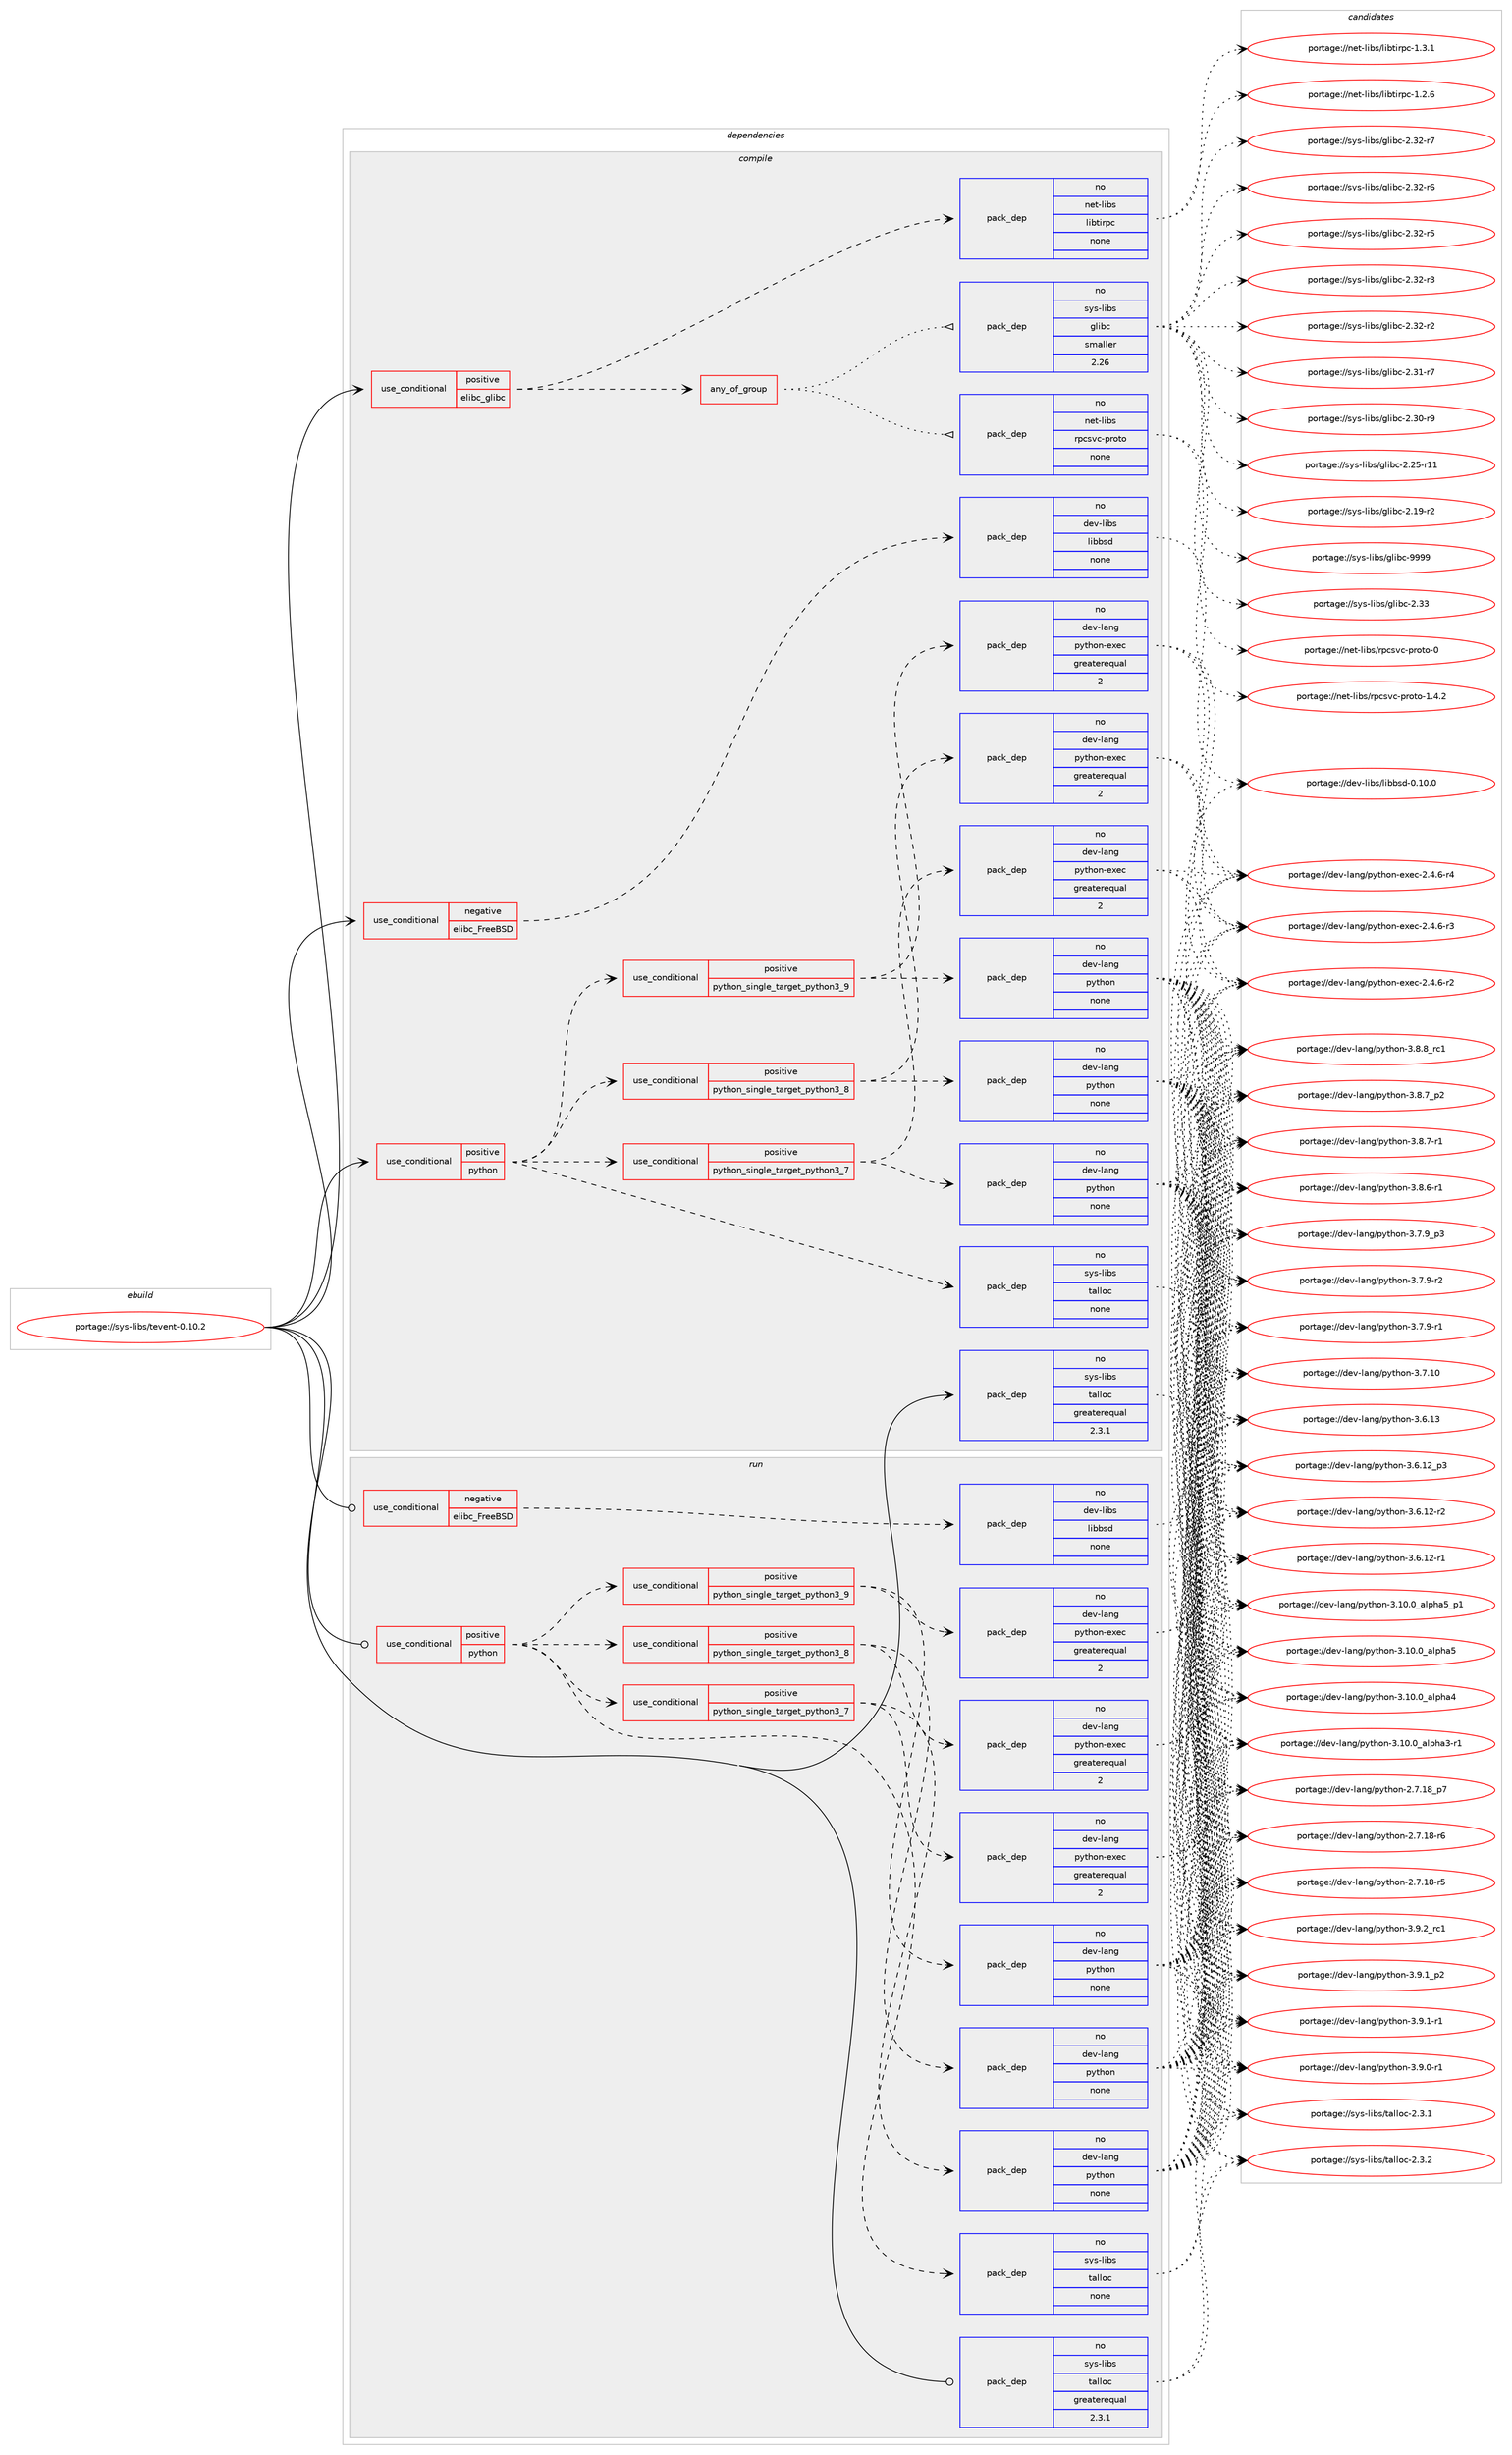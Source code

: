 digraph prolog {

# *************
# Graph options
# *************

newrank=true;
concentrate=true;
compound=true;
graph [rankdir=LR,fontname=Helvetica,fontsize=10,ranksep=1.5];#, ranksep=2.5, nodesep=0.2];
edge  [arrowhead=vee];
node  [fontname=Helvetica,fontsize=10];

# **********
# The ebuild
# **********

subgraph cluster_leftcol {
color=gray;
rank=same;
label=<<i>ebuild</i>>;
id [label="portage://sys-libs/tevent-0.10.2", color=red, width=4, href="../sys-libs/tevent-0.10.2.svg"];
}

# ****************
# The dependencies
# ****************

subgraph cluster_midcol {
color=gray;
label=<<i>dependencies</i>>;
subgraph cluster_compile {
fillcolor="#eeeeee";
style=filled;
label=<<i>compile</i>>;
subgraph cond526 {
dependency3205 [label=<<TABLE BORDER="0" CELLBORDER="1" CELLSPACING="0" CELLPADDING="4"><TR><TD ROWSPAN="3" CELLPADDING="10">use_conditional</TD></TR><TR><TD>negative</TD></TR><TR><TD>elibc_FreeBSD</TD></TR></TABLE>>, shape=none, color=red];
subgraph pack2621 {
dependency3206 [label=<<TABLE BORDER="0" CELLBORDER="1" CELLSPACING="0" CELLPADDING="4" WIDTH="220"><TR><TD ROWSPAN="6" CELLPADDING="30">pack_dep</TD></TR><TR><TD WIDTH="110">no</TD></TR><TR><TD>dev-libs</TD></TR><TR><TD>libbsd</TD></TR><TR><TD>none</TD></TR><TR><TD></TD></TR></TABLE>>, shape=none, color=blue];
}
dependency3205:e -> dependency3206:w [weight=20,style="dashed",arrowhead="vee"];
}
id:e -> dependency3205:w [weight=20,style="solid",arrowhead="vee"];
subgraph cond527 {
dependency3207 [label=<<TABLE BORDER="0" CELLBORDER="1" CELLSPACING="0" CELLPADDING="4"><TR><TD ROWSPAN="3" CELLPADDING="10">use_conditional</TD></TR><TR><TD>positive</TD></TR><TR><TD>elibc_glibc</TD></TR></TABLE>>, shape=none, color=red];
subgraph pack2622 {
dependency3208 [label=<<TABLE BORDER="0" CELLBORDER="1" CELLSPACING="0" CELLPADDING="4" WIDTH="220"><TR><TD ROWSPAN="6" CELLPADDING="30">pack_dep</TD></TR><TR><TD WIDTH="110">no</TD></TR><TR><TD>net-libs</TD></TR><TR><TD>libtirpc</TD></TR><TR><TD>none</TD></TR><TR><TD></TD></TR></TABLE>>, shape=none, color=blue];
}
dependency3207:e -> dependency3208:w [weight=20,style="dashed",arrowhead="vee"];
subgraph any49 {
dependency3209 [label=<<TABLE BORDER="0" CELLBORDER="1" CELLSPACING="0" CELLPADDING="4"><TR><TD CELLPADDING="10">any_of_group</TD></TR></TABLE>>, shape=none, color=red];subgraph pack2623 {
dependency3210 [label=<<TABLE BORDER="0" CELLBORDER="1" CELLSPACING="0" CELLPADDING="4" WIDTH="220"><TR><TD ROWSPAN="6" CELLPADDING="30">pack_dep</TD></TR><TR><TD WIDTH="110">no</TD></TR><TR><TD>net-libs</TD></TR><TR><TD>rpcsvc-proto</TD></TR><TR><TD>none</TD></TR><TR><TD></TD></TR></TABLE>>, shape=none, color=blue];
}
dependency3209:e -> dependency3210:w [weight=20,style="dotted",arrowhead="oinv"];
subgraph pack2624 {
dependency3211 [label=<<TABLE BORDER="0" CELLBORDER="1" CELLSPACING="0" CELLPADDING="4" WIDTH="220"><TR><TD ROWSPAN="6" CELLPADDING="30">pack_dep</TD></TR><TR><TD WIDTH="110">no</TD></TR><TR><TD>sys-libs</TD></TR><TR><TD>glibc</TD></TR><TR><TD>smaller</TD></TR><TR><TD>2.26</TD></TR></TABLE>>, shape=none, color=blue];
}
dependency3209:e -> dependency3211:w [weight=20,style="dotted",arrowhead="oinv"];
}
dependency3207:e -> dependency3209:w [weight=20,style="dashed",arrowhead="vee"];
}
id:e -> dependency3207:w [weight=20,style="solid",arrowhead="vee"];
subgraph cond528 {
dependency3212 [label=<<TABLE BORDER="0" CELLBORDER="1" CELLSPACING="0" CELLPADDING="4"><TR><TD ROWSPAN="3" CELLPADDING="10">use_conditional</TD></TR><TR><TD>positive</TD></TR><TR><TD>python</TD></TR></TABLE>>, shape=none, color=red];
subgraph cond529 {
dependency3213 [label=<<TABLE BORDER="0" CELLBORDER="1" CELLSPACING="0" CELLPADDING="4"><TR><TD ROWSPAN="3" CELLPADDING="10">use_conditional</TD></TR><TR><TD>positive</TD></TR><TR><TD>python_single_target_python3_7</TD></TR></TABLE>>, shape=none, color=red];
subgraph pack2625 {
dependency3214 [label=<<TABLE BORDER="0" CELLBORDER="1" CELLSPACING="0" CELLPADDING="4" WIDTH="220"><TR><TD ROWSPAN="6" CELLPADDING="30">pack_dep</TD></TR><TR><TD WIDTH="110">no</TD></TR><TR><TD>dev-lang</TD></TR><TR><TD>python</TD></TR><TR><TD>none</TD></TR><TR><TD></TD></TR></TABLE>>, shape=none, color=blue];
}
dependency3213:e -> dependency3214:w [weight=20,style="dashed",arrowhead="vee"];
subgraph pack2626 {
dependency3215 [label=<<TABLE BORDER="0" CELLBORDER="1" CELLSPACING="0" CELLPADDING="4" WIDTH="220"><TR><TD ROWSPAN="6" CELLPADDING="30">pack_dep</TD></TR><TR><TD WIDTH="110">no</TD></TR><TR><TD>dev-lang</TD></TR><TR><TD>python-exec</TD></TR><TR><TD>greaterequal</TD></TR><TR><TD>2</TD></TR></TABLE>>, shape=none, color=blue];
}
dependency3213:e -> dependency3215:w [weight=20,style="dashed",arrowhead="vee"];
}
dependency3212:e -> dependency3213:w [weight=20,style="dashed",arrowhead="vee"];
subgraph cond530 {
dependency3216 [label=<<TABLE BORDER="0" CELLBORDER="1" CELLSPACING="0" CELLPADDING="4"><TR><TD ROWSPAN="3" CELLPADDING="10">use_conditional</TD></TR><TR><TD>positive</TD></TR><TR><TD>python_single_target_python3_8</TD></TR></TABLE>>, shape=none, color=red];
subgraph pack2627 {
dependency3217 [label=<<TABLE BORDER="0" CELLBORDER="1" CELLSPACING="0" CELLPADDING="4" WIDTH="220"><TR><TD ROWSPAN="6" CELLPADDING="30">pack_dep</TD></TR><TR><TD WIDTH="110">no</TD></TR><TR><TD>dev-lang</TD></TR><TR><TD>python</TD></TR><TR><TD>none</TD></TR><TR><TD></TD></TR></TABLE>>, shape=none, color=blue];
}
dependency3216:e -> dependency3217:w [weight=20,style="dashed",arrowhead="vee"];
subgraph pack2628 {
dependency3218 [label=<<TABLE BORDER="0" CELLBORDER="1" CELLSPACING="0" CELLPADDING="4" WIDTH="220"><TR><TD ROWSPAN="6" CELLPADDING="30">pack_dep</TD></TR><TR><TD WIDTH="110">no</TD></TR><TR><TD>dev-lang</TD></TR><TR><TD>python-exec</TD></TR><TR><TD>greaterequal</TD></TR><TR><TD>2</TD></TR></TABLE>>, shape=none, color=blue];
}
dependency3216:e -> dependency3218:w [weight=20,style="dashed",arrowhead="vee"];
}
dependency3212:e -> dependency3216:w [weight=20,style="dashed",arrowhead="vee"];
subgraph cond531 {
dependency3219 [label=<<TABLE BORDER="0" CELLBORDER="1" CELLSPACING="0" CELLPADDING="4"><TR><TD ROWSPAN="3" CELLPADDING="10">use_conditional</TD></TR><TR><TD>positive</TD></TR><TR><TD>python_single_target_python3_9</TD></TR></TABLE>>, shape=none, color=red];
subgraph pack2629 {
dependency3220 [label=<<TABLE BORDER="0" CELLBORDER="1" CELLSPACING="0" CELLPADDING="4" WIDTH="220"><TR><TD ROWSPAN="6" CELLPADDING="30">pack_dep</TD></TR><TR><TD WIDTH="110">no</TD></TR><TR><TD>dev-lang</TD></TR><TR><TD>python</TD></TR><TR><TD>none</TD></TR><TR><TD></TD></TR></TABLE>>, shape=none, color=blue];
}
dependency3219:e -> dependency3220:w [weight=20,style="dashed",arrowhead="vee"];
subgraph pack2630 {
dependency3221 [label=<<TABLE BORDER="0" CELLBORDER="1" CELLSPACING="0" CELLPADDING="4" WIDTH="220"><TR><TD ROWSPAN="6" CELLPADDING="30">pack_dep</TD></TR><TR><TD WIDTH="110">no</TD></TR><TR><TD>dev-lang</TD></TR><TR><TD>python-exec</TD></TR><TR><TD>greaterequal</TD></TR><TR><TD>2</TD></TR></TABLE>>, shape=none, color=blue];
}
dependency3219:e -> dependency3221:w [weight=20,style="dashed",arrowhead="vee"];
}
dependency3212:e -> dependency3219:w [weight=20,style="dashed",arrowhead="vee"];
subgraph pack2631 {
dependency3222 [label=<<TABLE BORDER="0" CELLBORDER="1" CELLSPACING="0" CELLPADDING="4" WIDTH="220"><TR><TD ROWSPAN="6" CELLPADDING="30">pack_dep</TD></TR><TR><TD WIDTH="110">no</TD></TR><TR><TD>sys-libs</TD></TR><TR><TD>talloc</TD></TR><TR><TD>none</TD></TR><TR><TD></TD></TR></TABLE>>, shape=none, color=blue];
}
dependency3212:e -> dependency3222:w [weight=20,style="dashed",arrowhead="vee"];
}
id:e -> dependency3212:w [weight=20,style="solid",arrowhead="vee"];
subgraph pack2632 {
dependency3223 [label=<<TABLE BORDER="0" CELLBORDER="1" CELLSPACING="0" CELLPADDING="4" WIDTH="220"><TR><TD ROWSPAN="6" CELLPADDING="30">pack_dep</TD></TR><TR><TD WIDTH="110">no</TD></TR><TR><TD>sys-libs</TD></TR><TR><TD>talloc</TD></TR><TR><TD>greaterequal</TD></TR><TR><TD>2.3.1</TD></TR></TABLE>>, shape=none, color=blue];
}
id:e -> dependency3223:w [weight=20,style="solid",arrowhead="vee"];
}
subgraph cluster_compileandrun {
fillcolor="#eeeeee";
style=filled;
label=<<i>compile and run</i>>;
}
subgraph cluster_run {
fillcolor="#eeeeee";
style=filled;
label=<<i>run</i>>;
subgraph cond532 {
dependency3224 [label=<<TABLE BORDER="0" CELLBORDER="1" CELLSPACING="0" CELLPADDING="4"><TR><TD ROWSPAN="3" CELLPADDING="10">use_conditional</TD></TR><TR><TD>negative</TD></TR><TR><TD>elibc_FreeBSD</TD></TR></TABLE>>, shape=none, color=red];
subgraph pack2633 {
dependency3225 [label=<<TABLE BORDER="0" CELLBORDER="1" CELLSPACING="0" CELLPADDING="4" WIDTH="220"><TR><TD ROWSPAN="6" CELLPADDING="30">pack_dep</TD></TR><TR><TD WIDTH="110">no</TD></TR><TR><TD>dev-libs</TD></TR><TR><TD>libbsd</TD></TR><TR><TD>none</TD></TR><TR><TD></TD></TR></TABLE>>, shape=none, color=blue];
}
dependency3224:e -> dependency3225:w [weight=20,style="dashed",arrowhead="vee"];
}
id:e -> dependency3224:w [weight=20,style="solid",arrowhead="odot"];
subgraph cond533 {
dependency3226 [label=<<TABLE BORDER="0" CELLBORDER="1" CELLSPACING="0" CELLPADDING="4"><TR><TD ROWSPAN="3" CELLPADDING="10">use_conditional</TD></TR><TR><TD>positive</TD></TR><TR><TD>python</TD></TR></TABLE>>, shape=none, color=red];
subgraph cond534 {
dependency3227 [label=<<TABLE BORDER="0" CELLBORDER="1" CELLSPACING="0" CELLPADDING="4"><TR><TD ROWSPAN="3" CELLPADDING="10">use_conditional</TD></TR><TR><TD>positive</TD></TR><TR><TD>python_single_target_python3_7</TD></TR></TABLE>>, shape=none, color=red];
subgraph pack2634 {
dependency3228 [label=<<TABLE BORDER="0" CELLBORDER="1" CELLSPACING="0" CELLPADDING="4" WIDTH="220"><TR><TD ROWSPAN="6" CELLPADDING="30">pack_dep</TD></TR><TR><TD WIDTH="110">no</TD></TR><TR><TD>dev-lang</TD></TR><TR><TD>python</TD></TR><TR><TD>none</TD></TR><TR><TD></TD></TR></TABLE>>, shape=none, color=blue];
}
dependency3227:e -> dependency3228:w [weight=20,style="dashed",arrowhead="vee"];
subgraph pack2635 {
dependency3229 [label=<<TABLE BORDER="0" CELLBORDER="1" CELLSPACING="0" CELLPADDING="4" WIDTH="220"><TR><TD ROWSPAN="6" CELLPADDING="30">pack_dep</TD></TR><TR><TD WIDTH="110">no</TD></TR><TR><TD>dev-lang</TD></TR><TR><TD>python-exec</TD></TR><TR><TD>greaterequal</TD></TR><TR><TD>2</TD></TR></TABLE>>, shape=none, color=blue];
}
dependency3227:e -> dependency3229:w [weight=20,style="dashed",arrowhead="vee"];
}
dependency3226:e -> dependency3227:w [weight=20,style="dashed",arrowhead="vee"];
subgraph cond535 {
dependency3230 [label=<<TABLE BORDER="0" CELLBORDER="1" CELLSPACING="0" CELLPADDING="4"><TR><TD ROWSPAN="3" CELLPADDING="10">use_conditional</TD></TR><TR><TD>positive</TD></TR><TR><TD>python_single_target_python3_8</TD></TR></TABLE>>, shape=none, color=red];
subgraph pack2636 {
dependency3231 [label=<<TABLE BORDER="0" CELLBORDER="1" CELLSPACING="0" CELLPADDING="4" WIDTH="220"><TR><TD ROWSPAN="6" CELLPADDING="30">pack_dep</TD></TR><TR><TD WIDTH="110">no</TD></TR><TR><TD>dev-lang</TD></TR><TR><TD>python</TD></TR><TR><TD>none</TD></TR><TR><TD></TD></TR></TABLE>>, shape=none, color=blue];
}
dependency3230:e -> dependency3231:w [weight=20,style="dashed",arrowhead="vee"];
subgraph pack2637 {
dependency3232 [label=<<TABLE BORDER="0" CELLBORDER="1" CELLSPACING="0" CELLPADDING="4" WIDTH="220"><TR><TD ROWSPAN="6" CELLPADDING="30">pack_dep</TD></TR><TR><TD WIDTH="110">no</TD></TR><TR><TD>dev-lang</TD></TR><TR><TD>python-exec</TD></TR><TR><TD>greaterequal</TD></TR><TR><TD>2</TD></TR></TABLE>>, shape=none, color=blue];
}
dependency3230:e -> dependency3232:w [weight=20,style="dashed",arrowhead="vee"];
}
dependency3226:e -> dependency3230:w [weight=20,style="dashed",arrowhead="vee"];
subgraph cond536 {
dependency3233 [label=<<TABLE BORDER="0" CELLBORDER="1" CELLSPACING="0" CELLPADDING="4"><TR><TD ROWSPAN="3" CELLPADDING="10">use_conditional</TD></TR><TR><TD>positive</TD></TR><TR><TD>python_single_target_python3_9</TD></TR></TABLE>>, shape=none, color=red];
subgraph pack2638 {
dependency3234 [label=<<TABLE BORDER="0" CELLBORDER="1" CELLSPACING="0" CELLPADDING="4" WIDTH="220"><TR><TD ROWSPAN="6" CELLPADDING="30">pack_dep</TD></TR><TR><TD WIDTH="110">no</TD></TR><TR><TD>dev-lang</TD></TR><TR><TD>python</TD></TR><TR><TD>none</TD></TR><TR><TD></TD></TR></TABLE>>, shape=none, color=blue];
}
dependency3233:e -> dependency3234:w [weight=20,style="dashed",arrowhead="vee"];
subgraph pack2639 {
dependency3235 [label=<<TABLE BORDER="0" CELLBORDER="1" CELLSPACING="0" CELLPADDING="4" WIDTH="220"><TR><TD ROWSPAN="6" CELLPADDING="30">pack_dep</TD></TR><TR><TD WIDTH="110">no</TD></TR><TR><TD>dev-lang</TD></TR><TR><TD>python-exec</TD></TR><TR><TD>greaterequal</TD></TR><TR><TD>2</TD></TR></TABLE>>, shape=none, color=blue];
}
dependency3233:e -> dependency3235:w [weight=20,style="dashed",arrowhead="vee"];
}
dependency3226:e -> dependency3233:w [weight=20,style="dashed",arrowhead="vee"];
subgraph pack2640 {
dependency3236 [label=<<TABLE BORDER="0" CELLBORDER="1" CELLSPACING="0" CELLPADDING="4" WIDTH="220"><TR><TD ROWSPAN="6" CELLPADDING="30">pack_dep</TD></TR><TR><TD WIDTH="110">no</TD></TR><TR><TD>sys-libs</TD></TR><TR><TD>talloc</TD></TR><TR><TD>none</TD></TR><TR><TD></TD></TR></TABLE>>, shape=none, color=blue];
}
dependency3226:e -> dependency3236:w [weight=20,style="dashed",arrowhead="vee"];
}
id:e -> dependency3226:w [weight=20,style="solid",arrowhead="odot"];
subgraph pack2641 {
dependency3237 [label=<<TABLE BORDER="0" CELLBORDER="1" CELLSPACING="0" CELLPADDING="4" WIDTH="220"><TR><TD ROWSPAN="6" CELLPADDING="30">pack_dep</TD></TR><TR><TD WIDTH="110">no</TD></TR><TR><TD>sys-libs</TD></TR><TR><TD>talloc</TD></TR><TR><TD>greaterequal</TD></TR><TR><TD>2.3.1</TD></TR></TABLE>>, shape=none, color=blue];
}
id:e -> dependency3237:w [weight=20,style="solid",arrowhead="odot"];
}
}

# **************
# The candidates
# **************

subgraph cluster_choices {
rank=same;
color=gray;
label=<<i>candidates</i>>;

subgraph choice2621 {
color=black;
nodesep=1;
choice100101118451081059811547108105989811510045484649484648 [label="portage://dev-libs/libbsd-0.10.0", color=red, width=4,href="../dev-libs/libbsd-0.10.0.svg"];
dependency3206:e -> choice100101118451081059811547108105989811510045484649484648:w [style=dotted,weight="100"];
}
subgraph choice2622 {
color=black;
nodesep=1;
choice1101011164510810598115471081059811610511411299454946514649 [label="portage://net-libs/libtirpc-1.3.1", color=red, width=4,href="../net-libs/libtirpc-1.3.1.svg"];
choice1101011164510810598115471081059811610511411299454946504654 [label="portage://net-libs/libtirpc-1.2.6", color=red, width=4,href="../net-libs/libtirpc-1.2.6.svg"];
dependency3208:e -> choice1101011164510810598115471081059811610511411299454946514649:w [style=dotted,weight="100"];
dependency3208:e -> choice1101011164510810598115471081059811610511411299454946504654:w [style=dotted,weight="100"];
}
subgraph choice2623 {
color=black;
nodesep=1;
choice110101116451081059811547114112991151189945112114111116111454946524650 [label="portage://net-libs/rpcsvc-proto-1.4.2", color=red, width=4,href="../net-libs/rpcsvc-proto-1.4.2.svg"];
choice1101011164510810598115471141129911511899451121141111161114548 [label="portage://net-libs/rpcsvc-proto-0", color=red, width=4,href="../net-libs/rpcsvc-proto-0.svg"];
dependency3210:e -> choice110101116451081059811547114112991151189945112114111116111454946524650:w [style=dotted,weight="100"];
dependency3210:e -> choice1101011164510810598115471141129911511899451121141111161114548:w [style=dotted,weight="100"];
}
subgraph choice2624 {
color=black;
nodesep=1;
choice11512111545108105981154710310810598994557575757 [label="portage://sys-libs/glibc-9999", color=red, width=4,href="../sys-libs/glibc-9999.svg"];
choice11512111545108105981154710310810598994550465151 [label="portage://sys-libs/glibc-2.33", color=red, width=4,href="../sys-libs/glibc-2.33.svg"];
choice115121115451081059811547103108105989945504651504511455 [label="portage://sys-libs/glibc-2.32-r7", color=red, width=4,href="../sys-libs/glibc-2.32-r7.svg"];
choice115121115451081059811547103108105989945504651504511454 [label="portage://sys-libs/glibc-2.32-r6", color=red, width=4,href="../sys-libs/glibc-2.32-r6.svg"];
choice115121115451081059811547103108105989945504651504511453 [label="portage://sys-libs/glibc-2.32-r5", color=red, width=4,href="../sys-libs/glibc-2.32-r5.svg"];
choice115121115451081059811547103108105989945504651504511451 [label="portage://sys-libs/glibc-2.32-r3", color=red, width=4,href="../sys-libs/glibc-2.32-r3.svg"];
choice115121115451081059811547103108105989945504651504511450 [label="portage://sys-libs/glibc-2.32-r2", color=red, width=4,href="../sys-libs/glibc-2.32-r2.svg"];
choice115121115451081059811547103108105989945504651494511455 [label="portage://sys-libs/glibc-2.31-r7", color=red, width=4,href="../sys-libs/glibc-2.31-r7.svg"];
choice115121115451081059811547103108105989945504651484511457 [label="portage://sys-libs/glibc-2.30-r9", color=red, width=4,href="../sys-libs/glibc-2.30-r9.svg"];
choice11512111545108105981154710310810598994550465053451144949 [label="portage://sys-libs/glibc-2.25-r11", color=red, width=4,href="../sys-libs/glibc-2.25-r11.svg"];
choice115121115451081059811547103108105989945504649574511450 [label="portage://sys-libs/glibc-2.19-r2", color=red, width=4,href="../sys-libs/glibc-2.19-r2.svg"];
dependency3211:e -> choice11512111545108105981154710310810598994557575757:w [style=dotted,weight="100"];
dependency3211:e -> choice11512111545108105981154710310810598994550465151:w [style=dotted,weight="100"];
dependency3211:e -> choice115121115451081059811547103108105989945504651504511455:w [style=dotted,weight="100"];
dependency3211:e -> choice115121115451081059811547103108105989945504651504511454:w [style=dotted,weight="100"];
dependency3211:e -> choice115121115451081059811547103108105989945504651504511453:w [style=dotted,weight="100"];
dependency3211:e -> choice115121115451081059811547103108105989945504651504511451:w [style=dotted,weight="100"];
dependency3211:e -> choice115121115451081059811547103108105989945504651504511450:w [style=dotted,weight="100"];
dependency3211:e -> choice115121115451081059811547103108105989945504651494511455:w [style=dotted,weight="100"];
dependency3211:e -> choice115121115451081059811547103108105989945504651484511457:w [style=dotted,weight="100"];
dependency3211:e -> choice11512111545108105981154710310810598994550465053451144949:w [style=dotted,weight="100"];
dependency3211:e -> choice115121115451081059811547103108105989945504649574511450:w [style=dotted,weight="100"];
}
subgraph choice2625 {
color=black;
nodesep=1;
choice100101118451089711010347112121116104111110455146574650951149949 [label="portage://dev-lang/python-3.9.2_rc1", color=red, width=4,href="../dev-lang/python-3.9.2_rc1.svg"];
choice1001011184510897110103471121211161041111104551465746499511250 [label="portage://dev-lang/python-3.9.1_p2", color=red, width=4,href="../dev-lang/python-3.9.1_p2.svg"];
choice1001011184510897110103471121211161041111104551465746494511449 [label="portage://dev-lang/python-3.9.1-r1", color=red, width=4,href="../dev-lang/python-3.9.1-r1.svg"];
choice1001011184510897110103471121211161041111104551465746484511449 [label="portage://dev-lang/python-3.9.0-r1", color=red, width=4,href="../dev-lang/python-3.9.0-r1.svg"];
choice100101118451089711010347112121116104111110455146564656951149949 [label="portage://dev-lang/python-3.8.8_rc1", color=red, width=4,href="../dev-lang/python-3.8.8_rc1.svg"];
choice1001011184510897110103471121211161041111104551465646559511250 [label="portage://dev-lang/python-3.8.7_p2", color=red, width=4,href="../dev-lang/python-3.8.7_p2.svg"];
choice1001011184510897110103471121211161041111104551465646554511449 [label="portage://dev-lang/python-3.8.7-r1", color=red, width=4,href="../dev-lang/python-3.8.7-r1.svg"];
choice1001011184510897110103471121211161041111104551465646544511449 [label="portage://dev-lang/python-3.8.6-r1", color=red, width=4,href="../dev-lang/python-3.8.6-r1.svg"];
choice1001011184510897110103471121211161041111104551465546579511251 [label="portage://dev-lang/python-3.7.9_p3", color=red, width=4,href="../dev-lang/python-3.7.9_p3.svg"];
choice1001011184510897110103471121211161041111104551465546574511450 [label="portage://dev-lang/python-3.7.9-r2", color=red, width=4,href="../dev-lang/python-3.7.9-r2.svg"];
choice1001011184510897110103471121211161041111104551465546574511449 [label="portage://dev-lang/python-3.7.9-r1", color=red, width=4,href="../dev-lang/python-3.7.9-r1.svg"];
choice10010111845108971101034711212111610411111045514655464948 [label="portage://dev-lang/python-3.7.10", color=red, width=4,href="../dev-lang/python-3.7.10.svg"];
choice10010111845108971101034711212111610411111045514654464951 [label="portage://dev-lang/python-3.6.13", color=red, width=4,href="../dev-lang/python-3.6.13.svg"];
choice100101118451089711010347112121116104111110455146544649509511251 [label="portage://dev-lang/python-3.6.12_p3", color=red, width=4,href="../dev-lang/python-3.6.12_p3.svg"];
choice100101118451089711010347112121116104111110455146544649504511450 [label="portage://dev-lang/python-3.6.12-r2", color=red, width=4,href="../dev-lang/python-3.6.12-r2.svg"];
choice100101118451089711010347112121116104111110455146544649504511449 [label="portage://dev-lang/python-3.6.12-r1", color=red, width=4,href="../dev-lang/python-3.6.12-r1.svg"];
choice10010111845108971101034711212111610411111045514649484648959710811210497539511249 [label="portage://dev-lang/python-3.10.0_alpha5_p1", color=red, width=4,href="../dev-lang/python-3.10.0_alpha5_p1.svg"];
choice1001011184510897110103471121211161041111104551464948464895971081121049753 [label="portage://dev-lang/python-3.10.0_alpha5", color=red, width=4,href="../dev-lang/python-3.10.0_alpha5.svg"];
choice1001011184510897110103471121211161041111104551464948464895971081121049752 [label="portage://dev-lang/python-3.10.0_alpha4", color=red, width=4,href="../dev-lang/python-3.10.0_alpha4.svg"];
choice10010111845108971101034711212111610411111045514649484648959710811210497514511449 [label="portage://dev-lang/python-3.10.0_alpha3-r1", color=red, width=4,href="../dev-lang/python-3.10.0_alpha3-r1.svg"];
choice100101118451089711010347112121116104111110455046554649569511255 [label="portage://dev-lang/python-2.7.18_p7", color=red, width=4,href="../dev-lang/python-2.7.18_p7.svg"];
choice100101118451089711010347112121116104111110455046554649564511454 [label="portage://dev-lang/python-2.7.18-r6", color=red, width=4,href="../dev-lang/python-2.7.18-r6.svg"];
choice100101118451089711010347112121116104111110455046554649564511453 [label="portage://dev-lang/python-2.7.18-r5", color=red, width=4,href="../dev-lang/python-2.7.18-r5.svg"];
dependency3214:e -> choice100101118451089711010347112121116104111110455146574650951149949:w [style=dotted,weight="100"];
dependency3214:e -> choice1001011184510897110103471121211161041111104551465746499511250:w [style=dotted,weight="100"];
dependency3214:e -> choice1001011184510897110103471121211161041111104551465746494511449:w [style=dotted,weight="100"];
dependency3214:e -> choice1001011184510897110103471121211161041111104551465746484511449:w [style=dotted,weight="100"];
dependency3214:e -> choice100101118451089711010347112121116104111110455146564656951149949:w [style=dotted,weight="100"];
dependency3214:e -> choice1001011184510897110103471121211161041111104551465646559511250:w [style=dotted,weight="100"];
dependency3214:e -> choice1001011184510897110103471121211161041111104551465646554511449:w [style=dotted,weight="100"];
dependency3214:e -> choice1001011184510897110103471121211161041111104551465646544511449:w [style=dotted,weight="100"];
dependency3214:e -> choice1001011184510897110103471121211161041111104551465546579511251:w [style=dotted,weight="100"];
dependency3214:e -> choice1001011184510897110103471121211161041111104551465546574511450:w [style=dotted,weight="100"];
dependency3214:e -> choice1001011184510897110103471121211161041111104551465546574511449:w [style=dotted,weight="100"];
dependency3214:e -> choice10010111845108971101034711212111610411111045514655464948:w [style=dotted,weight="100"];
dependency3214:e -> choice10010111845108971101034711212111610411111045514654464951:w [style=dotted,weight="100"];
dependency3214:e -> choice100101118451089711010347112121116104111110455146544649509511251:w [style=dotted,weight="100"];
dependency3214:e -> choice100101118451089711010347112121116104111110455146544649504511450:w [style=dotted,weight="100"];
dependency3214:e -> choice100101118451089711010347112121116104111110455146544649504511449:w [style=dotted,weight="100"];
dependency3214:e -> choice10010111845108971101034711212111610411111045514649484648959710811210497539511249:w [style=dotted,weight="100"];
dependency3214:e -> choice1001011184510897110103471121211161041111104551464948464895971081121049753:w [style=dotted,weight="100"];
dependency3214:e -> choice1001011184510897110103471121211161041111104551464948464895971081121049752:w [style=dotted,weight="100"];
dependency3214:e -> choice10010111845108971101034711212111610411111045514649484648959710811210497514511449:w [style=dotted,weight="100"];
dependency3214:e -> choice100101118451089711010347112121116104111110455046554649569511255:w [style=dotted,weight="100"];
dependency3214:e -> choice100101118451089711010347112121116104111110455046554649564511454:w [style=dotted,weight="100"];
dependency3214:e -> choice100101118451089711010347112121116104111110455046554649564511453:w [style=dotted,weight="100"];
}
subgraph choice2626 {
color=black;
nodesep=1;
choice10010111845108971101034711212111610411111045101120101994550465246544511452 [label="portage://dev-lang/python-exec-2.4.6-r4", color=red, width=4,href="../dev-lang/python-exec-2.4.6-r4.svg"];
choice10010111845108971101034711212111610411111045101120101994550465246544511451 [label="portage://dev-lang/python-exec-2.4.6-r3", color=red, width=4,href="../dev-lang/python-exec-2.4.6-r3.svg"];
choice10010111845108971101034711212111610411111045101120101994550465246544511450 [label="portage://dev-lang/python-exec-2.4.6-r2", color=red, width=4,href="../dev-lang/python-exec-2.4.6-r2.svg"];
dependency3215:e -> choice10010111845108971101034711212111610411111045101120101994550465246544511452:w [style=dotted,weight="100"];
dependency3215:e -> choice10010111845108971101034711212111610411111045101120101994550465246544511451:w [style=dotted,weight="100"];
dependency3215:e -> choice10010111845108971101034711212111610411111045101120101994550465246544511450:w [style=dotted,weight="100"];
}
subgraph choice2627 {
color=black;
nodesep=1;
choice100101118451089711010347112121116104111110455146574650951149949 [label="portage://dev-lang/python-3.9.2_rc1", color=red, width=4,href="../dev-lang/python-3.9.2_rc1.svg"];
choice1001011184510897110103471121211161041111104551465746499511250 [label="portage://dev-lang/python-3.9.1_p2", color=red, width=4,href="../dev-lang/python-3.9.1_p2.svg"];
choice1001011184510897110103471121211161041111104551465746494511449 [label="portage://dev-lang/python-3.9.1-r1", color=red, width=4,href="../dev-lang/python-3.9.1-r1.svg"];
choice1001011184510897110103471121211161041111104551465746484511449 [label="portage://dev-lang/python-3.9.0-r1", color=red, width=4,href="../dev-lang/python-3.9.0-r1.svg"];
choice100101118451089711010347112121116104111110455146564656951149949 [label="portage://dev-lang/python-3.8.8_rc1", color=red, width=4,href="../dev-lang/python-3.8.8_rc1.svg"];
choice1001011184510897110103471121211161041111104551465646559511250 [label="portage://dev-lang/python-3.8.7_p2", color=red, width=4,href="../dev-lang/python-3.8.7_p2.svg"];
choice1001011184510897110103471121211161041111104551465646554511449 [label="portage://dev-lang/python-3.8.7-r1", color=red, width=4,href="../dev-lang/python-3.8.7-r1.svg"];
choice1001011184510897110103471121211161041111104551465646544511449 [label="portage://dev-lang/python-3.8.6-r1", color=red, width=4,href="../dev-lang/python-3.8.6-r1.svg"];
choice1001011184510897110103471121211161041111104551465546579511251 [label="portage://dev-lang/python-3.7.9_p3", color=red, width=4,href="../dev-lang/python-3.7.9_p3.svg"];
choice1001011184510897110103471121211161041111104551465546574511450 [label="portage://dev-lang/python-3.7.9-r2", color=red, width=4,href="../dev-lang/python-3.7.9-r2.svg"];
choice1001011184510897110103471121211161041111104551465546574511449 [label="portage://dev-lang/python-3.7.9-r1", color=red, width=4,href="../dev-lang/python-3.7.9-r1.svg"];
choice10010111845108971101034711212111610411111045514655464948 [label="portage://dev-lang/python-3.7.10", color=red, width=4,href="../dev-lang/python-3.7.10.svg"];
choice10010111845108971101034711212111610411111045514654464951 [label="portage://dev-lang/python-3.6.13", color=red, width=4,href="../dev-lang/python-3.6.13.svg"];
choice100101118451089711010347112121116104111110455146544649509511251 [label="portage://dev-lang/python-3.6.12_p3", color=red, width=4,href="../dev-lang/python-3.6.12_p3.svg"];
choice100101118451089711010347112121116104111110455146544649504511450 [label="portage://dev-lang/python-3.6.12-r2", color=red, width=4,href="../dev-lang/python-3.6.12-r2.svg"];
choice100101118451089711010347112121116104111110455146544649504511449 [label="portage://dev-lang/python-3.6.12-r1", color=red, width=4,href="../dev-lang/python-3.6.12-r1.svg"];
choice10010111845108971101034711212111610411111045514649484648959710811210497539511249 [label="portage://dev-lang/python-3.10.0_alpha5_p1", color=red, width=4,href="../dev-lang/python-3.10.0_alpha5_p1.svg"];
choice1001011184510897110103471121211161041111104551464948464895971081121049753 [label="portage://dev-lang/python-3.10.0_alpha5", color=red, width=4,href="../dev-lang/python-3.10.0_alpha5.svg"];
choice1001011184510897110103471121211161041111104551464948464895971081121049752 [label="portage://dev-lang/python-3.10.0_alpha4", color=red, width=4,href="../dev-lang/python-3.10.0_alpha4.svg"];
choice10010111845108971101034711212111610411111045514649484648959710811210497514511449 [label="portage://dev-lang/python-3.10.0_alpha3-r1", color=red, width=4,href="../dev-lang/python-3.10.0_alpha3-r1.svg"];
choice100101118451089711010347112121116104111110455046554649569511255 [label="portage://dev-lang/python-2.7.18_p7", color=red, width=4,href="../dev-lang/python-2.7.18_p7.svg"];
choice100101118451089711010347112121116104111110455046554649564511454 [label="portage://dev-lang/python-2.7.18-r6", color=red, width=4,href="../dev-lang/python-2.7.18-r6.svg"];
choice100101118451089711010347112121116104111110455046554649564511453 [label="portage://dev-lang/python-2.7.18-r5", color=red, width=4,href="../dev-lang/python-2.7.18-r5.svg"];
dependency3217:e -> choice100101118451089711010347112121116104111110455146574650951149949:w [style=dotted,weight="100"];
dependency3217:e -> choice1001011184510897110103471121211161041111104551465746499511250:w [style=dotted,weight="100"];
dependency3217:e -> choice1001011184510897110103471121211161041111104551465746494511449:w [style=dotted,weight="100"];
dependency3217:e -> choice1001011184510897110103471121211161041111104551465746484511449:w [style=dotted,weight="100"];
dependency3217:e -> choice100101118451089711010347112121116104111110455146564656951149949:w [style=dotted,weight="100"];
dependency3217:e -> choice1001011184510897110103471121211161041111104551465646559511250:w [style=dotted,weight="100"];
dependency3217:e -> choice1001011184510897110103471121211161041111104551465646554511449:w [style=dotted,weight="100"];
dependency3217:e -> choice1001011184510897110103471121211161041111104551465646544511449:w [style=dotted,weight="100"];
dependency3217:e -> choice1001011184510897110103471121211161041111104551465546579511251:w [style=dotted,weight="100"];
dependency3217:e -> choice1001011184510897110103471121211161041111104551465546574511450:w [style=dotted,weight="100"];
dependency3217:e -> choice1001011184510897110103471121211161041111104551465546574511449:w [style=dotted,weight="100"];
dependency3217:e -> choice10010111845108971101034711212111610411111045514655464948:w [style=dotted,weight="100"];
dependency3217:e -> choice10010111845108971101034711212111610411111045514654464951:w [style=dotted,weight="100"];
dependency3217:e -> choice100101118451089711010347112121116104111110455146544649509511251:w [style=dotted,weight="100"];
dependency3217:e -> choice100101118451089711010347112121116104111110455146544649504511450:w [style=dotted,weight="100"];
dependency3217:e -> choice100101118451089711010347112121116104111110455146544649504511449:w [style=dotted,weight="100"];
dependency3217:e -> choice10010111845108971101034711212111610411111045514649484648959710811210497539511249:w [style=dotted,weight="100"];
dependency3217:e -> choice1001011184510897110103471121211161041111104551464948464895971081121049753:w [style=dotted,weight="100"];
dependency3217:e -> choice1001011184510897110103471121211161041111104551464948464895971081121049752:w [style=dotted,weight="100"];
dependency3217:e -> choice10010111845108971101034711212111610411111045514649484648959710811210497514511449:w [style=dotted,weight="100"];
dependency3217:e -> choice100101118451089711010347112121116104111110455046554649569511255:w [style=dotted,weight="100"];
dependency3217:e -> choice100101118451089711010347112121116104111110455046554649564511454:w [style=dotted,weight="100"];
dependency3217:e -> choice100101118451089711010347112121116104111110455046554649564511453:w [style=dotted,weight="100"];
}
subgraph choice2628 {
color=black;
nodesep=1;
choice10010111845108971101034711212111610411111045101120101994550465246544511452 [label="portage://dev-lang/python-exec-2.4.6-r4", color=red, width=4,href="../dev-lang/python-exec-2.4.6-r4.svg"];
choice10010111845108971101034711212111610411111045101120101994550465246544511451 [label="portage://dev-lang/python-exec-2.4.6-r3", color=red, width=4,href="../dev-lang/python-exec-2.4.6-r3.svg"];
choice10010111845108971101034711212111610411111045101120101994550465246544511450 [label="portage://dev-lang/python-exec-2.4.6-r2", color=red, width=4,href="../dev-lang/python-exec-2.4.6-r2.svg"];
dependency3218:e -> choice10010111845108971101034711212111610411111045101120101994550465246544511452:w [style=dotted,weight="100"];
dependency3218:e -> choice10010111845108971101034711212111610411111045101120101994550465246544511451:w [style=dotted,weight="100"];
dependency3218:e -> choice10010111845108971101034711212111610411111045101120101994550465246544511450:w [style=dotted,weight="100"];
}
subgraph choice2629 {
color=black;
nodesep=1;
choice100101118451089711010347112121116104111110455146574650951149949 [label="portage://dev-lang/python-3.9.2_rc1", color=red, width=4,href="../dev-lang/python-3.9.2_rc1.svg"];
choice1001011184510897110103471121211161041111104551465746499511250 [label="portage://dev-lang/python-3.9.1_p2", color=red, width=4,href="../dev-lang/python-3.9.1_p2.svg"];
choice1001011184510897110103471121211161041111104551465746494511449 [label="portage://dev-lang/python-3.9.1-r1", color=red, width=4,href="../dev-lang/python-3.9.1-r1.svg"];
choice1001011184510897110103471121211161041111104551465746484511449 [label="portage://dev-lang/python-3.9.0-r1", color=red, width=4,href="../dev-lang/python-3.9.0-r1.svg"];
choice100101118451089711010347112121116104111110455146564656951149949 [label="portage://dev-lang/python-3.8.8_rc1", color=red, width=4,href="../dev-lang/python-3.8.8_rc1.svg"];
choice1001011184510897110103471121211161041111104551465646559511250 [label="portage://dev-lang/python-3.8.7_p2", color=red, width=4,href="../dev-lang/python-3.8.7_p2.svg"];
choice1001011184510897110103471121211161041111104551465646554511449 [label="portage://dev-lang/python-3.8.7-r1", color=red, width=4,href="../dev-lang/python-3.8.7-r1.svg"];
choice1001011184510897110103471121211161041111104551465646544511449 [label="portage://dev-lang/python-3.8.6-r1", color=red, width=4,href="../dev-lang/python-3.8.6-r1.svg"];
choice1001011184510897110103471121211161041111104551465546579511251 [label="portage://dev-lang/python-3.7.9_p3", color=red, width=4,href="../dev-lang/python-3.7.9_p3.svg"];
choice1001011184510897110103471121211161041111104551465546574511450 [label="portage://dev-lang/python-3.7.9-r2", color=red, width=4,href="../dev-lang/python-3.7.9-r2.svg"];
choice1001011184510897110103471121211161041111104551465546574511449 [label="portage://dev-lang/python-3.7.9-r1", color=red, width=4,href="../dev-lang/python-3.7.9-r1.svg"];
choice10010111845108971101034711212111610411111045514655464948 [label="portage://dev-lang/python-3.7.10", color=red, width=4,href="../dev-lang/python-3.7.10.svg"];
choice10010111845108971101034711212111610411111045514654464951 [label="portage://dev-lang/python-3.6.13", color=red, width=4,href="../dev-lang/python-3.6.13.svg"];
choice100101118451089711010347112121116104111110455146544649509511251 [label="portage://dev-lang/python-3.6.12_p3", color=red, width=4,href="../dev-lang/python-3.6.12_p3.svg"];
choice100101118451089711010347112121116104111110455146544649504511450 [label="portage://dev-lang/python-3.6.12-r2", color=red, width=4,href="../dev-lang/python-3.6.12-r2.svg"];
choice100101118451089711010347112121116104111110455146544649504511449 [label="portage://dev-lang/python-3.6.12-r1", color=red, width=4,href="../dev-lang/python-3.6.12-r1.svg"];
choice10010111845108971101034711212111610411111045514649484648959710811210497539511249 [label="portage://dev-lang/python-3.10.0_alpha5_p1", color=red, width=4,href="../dev-lang/python-3.10.0_alpha5_p1.svg"];
choice1001011184510897110103471121211161041111104551464948464895971081121049753 [label="portage://dev-lang/python-3.10.0_alpha5", color=red, width=4,href="../dev-lang/python-3.10.0_alpha5.svg"];
choice1001011184510897110103471121211161041111104551464948464895971081121049752 [label="portage://dev-lang/python-3.10.0_alpha4", color=red, width=4,href="../dev-lang/python-3.10.0_alpha4.svg"];
choice10010111845108971101034711212111610411111045514649484648959710811210497514511449 [label="portage://dev-lang/python-3.10.0_alpha3-r1", color=red, width=4,href="../dev-lang/python-3.10.0_alpha3-r1.svg"];
choice100101118451089711010347112121116104111110455046554649569511255 [label="portage://dev-lang/python-2.7.18_p7", color=red, width=4,href="../dev-lang/python-2.7.18_p7.svg"];
choice100101118451089711010347112121116104111110455046554649564511454 [label="portage://dev-lang/python-2.7.18-r6", color=red, width=4,href="../dev-lang/python-2.7.18-r6.svg"];
choice100101118451089711010347112121116104111110455046554649564511453 [label="portage://dev-lang/python-2.7.18-r5", color=red, width=4,href="../dev-lang/python-2.7.18-r5.svg"];
dependency3220:e -> choice100101118451089711010347112121116104111110455146574650951149949:w [style=dotted,weight="100"];
dependency3220:e -> choice1001011184510897110103471121211161041111104551465746499511250:w [style=dotted,weight="100"];
dependency3220:e -> choice1001011184510897110103471121211161041111104551465746494511449:w [style=dotted,weight="100"];
dependency3220:e -> choice1001011184510897110103471121211161041111104551465746484511449:w [style=dotted,weight="100"];
dependency3220:e -> choice100101118451089711010347112121116104111110455146564656951149949:w [style=dotted,weight="100"];
dependency3220:e -> choice1001011184510897110103471121211161041111104551465646559511250:w [style=dotted,weight="100"];
dependency3220:e -> choice1001011184510897110103471121211161041111104551465646554511449:w [style=dotted,weight="100"];
dependency3220:e -> choice1001011184510897110103471121211161041111104551465646544511449:w [style=dotted,weight="100"];
dependency3220:e -> choice1001011184510897110103471121211161041111104551465546579511251:w [style=dotted,weight="100"];
dependency3220:e -> choice1001011184510897110103471121211161041111104551465546574511450:w [style=dotted,weight="100"];
dependency3220:e -> choice1001011184510897110103471121211161041111104551465546574511449:w [style=dotted,weight="100"];
dependency3220:e -> choice10010111845108971101034711212111610411111045514655464948:w [style=dotted,weight="100"];
dependency3220:e -> choice10010111845108971101034711212111610411111045514654464951:w [style=dotted,weight="100"];
dependency3220:e -> choice100101118451089711010347112121116104111110455146544649509511251:w [style=dotted,weight="100"];
dependency3220:e -> choice100101118451089711010347112121116104111110455146544649504511450:w [style=dotted,weight="100"];
dependency3220:e -> choice100101118451089711010347112121116104111110455146544649504511449:w [style=dotted,weight="100"];
dependency3220:e -> choice10010111845108971101034711212111610411111045514649484648959710811210497539511249:w [style=dotted,weight="100"];
dependency3220:e -> choice1001011184510897110103471121211161041111104551464948464895971081121049753:w [style=dotted,weight="100"];
dependency3220:e -> choice1001011184510897110103471121211161041111104551464948464895971081121049752:w [style=dotted,weight="100"];
dependency3220:e -> choice10010111845108971101034711212111610411111045514649484648959710811210497514511449:w [style=dotted,weight="100"];
dependency3220:e -> choice100101118451089711010347112121116104111110455046554649569511255:w [style=dotted,weight="100"];
dependency3220:e -> choice100101118451089711010347112121116104111110455046554649564511454:w [style=dotted,weight="100"];
dependency3220:e -> choice100101118451089711010347112121116104111110455046554649564511453:w [style=dotted,weight="100"];
}
subgraph choice2630 {
color=black;
nodesep=1;
choice10010111845108971101034711212111610411111045101120101994550465246544511452 [label="portage://dev-lang/python-exec-2.4.6-r4", color=red, width=4,href="../dev-lang/python-exec-2.4.6-r4.svg"];
choice10010111845108971101034711212111610411111045101120101994550465246544511451 [label="portage://dev-lang/python-exec-2.4.6-r3", color=red, width=4,href="../dev-lang/python-exec-2.4.6-r3.svg"];
choice10010111845108971101034711212111610411111045101120101994550465246544511450 [label="portage://dev-lang/python-exec-2.4.6-r2", color=red, width=4,href="../dev-lang/python-exec-2.4.6-r2.svg"];
dependency3221:e -> choice10010111845108971101034711212111610411111045101120101994550465246544511452:w [style=dotted,weight="100"];
dependency3221:e -> choice10010111845108971101034711212111610411111045101120101994550465246544511451:w [style=dotted,weight="100"];
dependency3221:e -> choice10010111845108971101034711212111610411111045101120101994550465246544511450:w [style=dotted,weight="100"];
}
subgraph choice2631 {
color=black;
nodesep=1;
choice1151211154510810598115471169710810811199455046514650 [label="portage://sys-libs/talloc-2.3.2", color=red, width=4,href="../sys-libs/talloc-2.3.2.svg"];
choice1151211154510810598115471169710810811199455046514649 [label="portage://sys-libs/talloc-2.3.1", color=red, width=4,href="../sys-libs/talloc-2.3.1.svg"];
dependency3222:e -> choice1151211154510810598115471169710810811199455046514650:w [style=dotted,weight="100"];
dependency3222:e -> choice1151211154510810598115471169710810811199455046514649:w [style=dotted,weight="100"];
}
subgraph choice2632 {
color=black;
nodesep=1;
choice1151211154510810598115471169710810811199455046514650 [label="portage://sys-libs/talloc-2.3.2", color=red, width=4,href="../sys-libs/talloc-2.3.2.svg"];
choice1151211154510810598115471169710810811199455046514649 [label="portage://sys-libs/talloc-2.3.1", color=red, width=4,href="../sys-libs/talloc-2.3.1.svg"];
dependency3223:e -> choice1151211154510810598115471169710810811199455046514650:w [style=dotted,weight="100"];
dependency3223:e -> choice1151211154510810598115471169710810811199455046514649:w [style=dotted,weight="100"];
}
subgraph choice2633 {
color=black;
nodesep=1;
choice100101118451081059811547108105989811510045484649484648 [label="portage://dev-libs/libbsd-0.10.0", color=red, width=4,href="../dev-libs/libbsd-0.10.0.svg"];
dependency3225:e -> choice100101118451081059811547108105989811510045484649484648:w [style=dotted,weight="100"];
}
subgraph choice2634 {
color=black;
nodesep=1;
choice100101118451089711010347112121116104111110455146574650951149949 [label="portage://dev-lang/python-3.9.2_rc1", color=red, width=4,href="../dev-lang/python-3.9.2_rc1.svg"];
choice1001011184510897110103471121211161041111104551465746499511250 [label="portage://dev-lang/python-3.9.1_p2", color=red, width=4,href="../dev-lang/python-3.9.1_p2.svg"];
choice1001011184510897110103471121211161041111104551465746494511449 [label="portage://dev-lang/python-3.9.1-r1", color=red, width=4,href="../dev-lang/python-3.9.1-r1.svg"];
choice1001011184510897110103471121211161041111104551465746484511449 [label="portage://dev-lang/python-3.9.0-r1", color=red, width=4,href="../dev-lang/python-3.9.0-r1.svg"];
choice100101118451089711010347112121116104111110455146564656951149949 [label="portage://dev-lang/python-3.8.8_rc1", color=red, width=4,href="../dev-lang/python-3.8.8_rc1.svg"];
choice1001011184510897110103471121211161041111104551465646559511250 [label="portage://dev-lang/python-3.8.7_p2", color=red, width=4,href="../dev-lang/python-3.8.7_p2.svg"];
choice1001011184510897110103471121211161041111104551465646554511449 [label="portage://dev-lang/python-3.8.7-r1", color=red, width=4,href="../dev-lang/python-3.8.7-r1.svg"];
choice1001011184510897110103471121211161041111104551465646544511449 [label="portage://dev-lang/python-3.8.6-r1", color=red, width=4,href="../dev-lang/python-3.8.6-r1.svg"];
choice1001011184510897110103471121211161041111104551465546579511251 [label="portage://dev-lang/python-3.7.9_p3", color=red, width=4,href="../dev-lang/python-3.7.9_p3.svg"];
choice1001011184510897110103471121211161041111104551465546574511450 [label="portage://dev-lang/python-3.7.9-r2", color=red, width=4,href="../dev-lang/python-3.7.9-r2.svg"];
choice1001011184510897110103471121211161041111104551465546574511449 [label="portage://dev-lang/python-3.7.9-r1", color=red, width=4,href="../dev-lang/python-3.7.9-r1.svg"];
choice10010111845108971101034711212111610411111045514655464948 [label="portage://dev-lang/python-3.7.10", color=red, width=4,href="../dev-lang/python-3.7.10.svg"];
choice10010111845108971101034711212111610411111045514654464951 [label="portage://dev-lang/python-3.6.13", color=red, width=4,href="../dev-lang/python-3.6.13.svg"];
choice100101118451089711010347112121116104111110455146544649509511251 [label="portage://dev-lang/python-3.6.12_p3", color=red, width=4,href="../dev-lang/python-3.6.12_p3.svg"];
choice100101118451089711010347112121116104111110455146544649504511450 [label="portage://dev-lang/python-3.6.12-r2", color=red, width=4,href="../dev-lang/python-3.6.12-r2.svg"];
choice100101118451089711010347112121116104111110455146544649504511449 [label="portage://dev-lang/python-3.6.12-r1", color=red, width=4,href="../dev-lang/python-3.6.12-r1.svg"];
choice10010111845108971101034711212111610411111045514649484648959710811210497539511249 [label="portage://dev-lang/python-3.10.0_alpha5_p1", color=red, width=4,href="../dev-lang/python-3.10.0_alpha5_p1.svg"];
choice1001011184510897110103471121211161041111104551464948464895971081121049753 [label="portage://dev-lang/python-3.10.0_alpha5", color=red, width=4,href="../dev-lang/python-3.10.0_alpha5.svg"];
choice1001011184510897110103471121211161041111104551464948464895971081121049752 [label="portage://dev-lang/python-3.10.0_alpha4", color=red, width=4,href="../dev-lang/python-3.10.0_alpha4.svg"];
choice10010111845108971101034711212111610411111045514649484648959710811210497514511449 [label="portage://dev-lang/python-3.10.0_alpha3-r1", color=red, width=4,href="../dev-lang/python-3.10.0_alpha3-r1.svg"];
choice100101118451089711010347112121116104111110455046554649569511255 [label="portage://dev-lang/python-2.7.18_p7", color=red, width=4,href="../dev-lang/python-2.7.18_p7.svg"];
choice100101118451089711010347112121116104111110455046554649564511454 [label="portage://dev-lang/python-2.7.18-r6", color=red, width=4,href="../dev-lang/python-2.7.18-r6.svg"];
choice100101118451089711010347112121116104111110455046554649564511453 [label="portage://dev-lang/python-2.7.18-r5", color=red, width=4,href="../dev-lang/python-2.7.18-r5.svg"];
dependency3228:e -> choice100101118451089711010347112121116104111110455146574650951149949:w [style=dotted,weight="100"];
dependency3228:e -> choice1001011184510897110103471121211161041111104551465746499511250:w [style=dotted,weight="100"];
dependency3228:e -> choice1001011184510897110103471121211161041111104551465746494511449:w [style=dotted,weight="100"];
dependency3228:e -> choice1001011184510897110103471121211161041111104551465746484511449:w [style=dotted,weight="100"];
dependency3228:e -> choice100101118451089711010347112121116104111110455146564656951149949:w [style=dotted,weight="100"];
dependency3228:e -> choice1001011184510897110103471121211161041111104551465646559511250:w [style=dotted,weight="100"];
dependency3228:e -> choice1001011184510897110103471121211161041111104551465646554511449:w [style=dotted,weight="100"];
dependency3228:e -> choice1001011184510897110103471121211161041111104551465646544511449:w [style=dotted,weight="100"];
dependency3228:e -> choice1001011184510897110103471121211161041111104551465546579511251:w [style=dotted,weight="100"];
dependency3228:e -> choice1001011184510897110103471121211161041111104551465546574511450:w [style=dotted,weight="100"];
dependency3228:e -> choice1001011184510897110103471121211161041111104551465546574511449:w [style=dotted,weight="100"];
dependency3228:e -> choice10010111845108971101034711212111610411111045514655464948:w [style=dotted,weight="100"];
dependency3228:e -> choice10010111845108971101034711212111610411111045514654464951:w [style=dotted,weight="100"];
dependency3228:e -> choice100101118451089711010347112121116104111110455146544649509511251:w [style=dotted,weight="100"];
dependency3228:e -> choice100101118451089711010347112121116104111110455146544649504511450:w [style=dotted,weight="100"];
dependency3228:e -> choice100101118451089711010347112121116104111110455146544649504511449:w [style=dotted,weight="100"];
dependency3228:e -> choice10010111845108971101034711212111610411111045514649484648959710811210497539511249:w [style=dotted,weight="100"];
dependency3228:e -> choice1001011184510897110103471121211161041111104551464948464895971081121049753:w [style=dotted,weight="100"];
dependency3228:e -> choice1001011184510897110103471121211161041111104551464948464895971081121049752:w [style=dotted,weight="100"];
dependency3228:e -> choice10010111845108971101034711212111610411111045514649484648959710811210497514511449:w [style=dotted,weight="100"];
dependency3228:e -> choice100101118451089711010347112121116104111110455046554649569511255:w [style=dotted,weight="100"];
dependency3228:e -> choice100101118451089711010347112121116104111110455046554649564511454:w [style=dotted,weight="100"];
dependency3228:e -> choice100101118451089711010347112121116104111110455046554649564511453:w [style=dotted,weight="100"];
}
subgraph choice2635 {
color=black;
nodesep=1;
choice10010111845108971101034711212111610411111045101120101994550465246544511452 [label="portage://dev-lang/python-exec-2.4.6-r4", color=red, width=4,href="../dev-lang/python-exec-2.4.6-r4.svg"];
choice10010111845108971101034711212111610411111045101120101994550465246544511451 [label="portage://dev-lang/python-exec-2.4.6-r3", color=red, width=4,href="../dev-lang/python-exec-2.4.6-r3.svg"];
choice10010111845108971101034711212111610411111045101120101994550465246544511450 [label="portage://dev-lang/python-exec-2.4.6-r2", color=red, width=4,href="../dev-lang/python-exec-2.4.6-r2.svg"];
dependency3229:e -> choice10010111845108971101034711212111610411111045101120101994550465246544511452:w [style=dotted,weight="100"];
dependency3229:e -> choice10010111845108971101034711212111610411111045101120101994550465246544511451:w [style=dotted,weight="100"];
dependency3229:e -> choice10010111845108971101034711212111610411111045101120101994550465246544511450:w [style=dotted,weight="100"];
}
subgraph choice2636 {
color=black;
nodesep=1;
choice100101118451089711010347112121116104111110455146574650951149949 [label="portage://dev-lang/python-3.9.2_rc1", color=red, width=4,href="../dev-lang/python-3.9.2_rc1.svg"];
choice1001011184510897110103471121211161041111104551465746499511250 [label="portage://dev-lang/python-3.9.1_p2", color=red, width=4,href="../dev-lang/python-3.9.1_p2.svg"];
choice1001011184510897110103471121211161041111104551465746494511449 [label="portage://dev-lang/python-3.9.1-r1", color=red, width=4,href="../dev-lang/python-3.9.1-r1.svg"];
choice1001011184510897110103471121211161041111104551465746484511449 [label="portage://dev-lang/python-3.9.0-r1", color=red, width=4,href="../dev-lang/python-3.9.0-r1.svg"];
choice100101118451089711010347112121116104111110455146564656951149949 [label="portage://dev-lang/python-3.8.8_rc1", color=red, width=4,href="../dev-lang/python-3.8.8_rc1.svg"];
choice1001011184510897110103471121211161041111104551465646559511250 [label="portage://dev-lang/python-3.8.7_p2", color=red, width=4,href="../dev-lang/python-3.8.7_p2.svg"];
choice1001011184510897110103471121211161041111104551465646554511449 [label="portage://dev-lang/python-3.8.7-r1", color=red, width=4,href="../dev-lang/python-3.8.7-r1.svg"];
choice1001011184510897110103471121211161041111104551465646544511449 [label="portage://dev-lang/python-3.8.6-r1", color=red, width=4,href="../dev-lang/python-3.8.6-r1.svg"];
choice1001011184510897110103471121211161041111104551465546579511251 [label="portage://dev-lang/python-3.7.9_p3", color=red, width=4,href="../dev-lang/python-3.7.9_p3.svg"];
choice1001011184510897110103471121211161041111104551465546574511450 [label="portage://dev-lang/python-3.7.9-r2", color=red, width=4,href="../dev-lang/python-3.7.9-r2.svg"];
choice1001011184510897110103471121211161041111104551465546574511449 [label="portage://dev-lang/python-3.7.9-r1", color=red, width=4,href="../dev-lang/python-3.7.9-r1.svg"];
choice10010111845108971101034711212111610411111045514655464948 [label="portage://dev-lang/python-3.7.10", color=red, width=4,href="../dev-lang/python-3.7.10.svg"];
choice10010111845108971101034711212111610411111045514654464951 [label="portage://dev-lang/python-3.6.13", color=red, width=4,href="../dev-lang/python-3.6.13.svg"];
choice100101118451089711010347112121116104111110455146544649509511251 [label="portage://dev-lang/python-3.6.12_p3", color=red, width=4,href="../dev-lang/python-3.6.12_p3.svg"];
choice100101118451089711010347112121116104111110455146544649504511450 [label="portage://dev-lang/python-3.6.12-r2", color=red, width=4,href="../dev-lang/python-3.6.12-r2.svg"];
choice100101118451089711010347112121116104111110455146544649504511449 [label="portage://dev-lang/python-3.6.12-r1", color=red, width=4,href="../dev-lang/python-3.6.12-r1.svg"];
choice10010111845108971101034711212111610411111045514649484648959710811210497539511249 [label="portage://dev-lang/python-3.10.0_alpha5_p1", color=red, width=4,href="../dev-lang/python-3.10.0_alpha5_p1.svg"];
choice1001011184510897110103471121211161041111104551464948464895971081121049753 [label="portage://dev-lang/python-3.10.0_alpha5", color=red, width=4,href="../dev-lang/python-3.10.0_alpha5.svg"];
choice1001011184510897110103471121211161041111104551464948464895971081121049752 [label="portage://dev-lang/python-3.10.0_alpha4", color=red, width=4,href="../dev-lang/python-3.10.0_alpha4.svg"];
choice10010111845108971101034711212111610411111045514649484648959710811210497514511449 [label="portage://dev-lang/python-3.10.0_alpha3-r1", color=red, width=4,href="../dev-lang/python-3.10.0_alpha3-r1.svg"];
choice100101118451089711010347112121116104111110455046554649569511255 [label="portage://dev-lang/python-2.7.18_p7", color=red, width=4,href="../dev-lang/python-2.7.18_p7.svg"];
choice100101118451089711010347112121116104111110455046554649564511454 [label="portage://dev-lang/python-2.7.18-r6", color=red, width=4,href="../dev-lang/python-2.7.18-r6.svg"];
choice100101118451089711010347112121116104111110455046554649564511453 [label="portage://dev-lang/python-2.7.18-r5", color=red, width=4,href="../dev-lang/python-2.7.18-r5.svg"];
dependency3231:e -> choice100101118451089711010347112121116104111110455146574650951149949:w [style=dotted,weight="100"];
dependency3231:e -> choice1001011184510897110103471121211161041111104551465746499511250:w [style=dotted,weight="100"];
dependency3231:e -> choice1001011184510897110103471121211161041111104551465746494511449:w [style=dotted,weight="100"];
dependency3231:e -> choice1001011184510897110103471121211161041111104551465746484511449:w [style=dotted,weight="100"];
dependency3231:e -> choice100101118451089711010347112121116104111110455146564656951149949:w [style=dotted,weight="100"];
dependency3231:e -> choice1001011184510897110103471121211161041111104551465646559511250:w [style=dotted,weight="100"];
dependency3231:e -> choice1001011184510897110103471121211161041111104551465646554511449:w [style=dotted,weight="100"];
dependency3231:e -> choice1001011184510897110103471121211161041111104551465646544511449:w [style=dotted,weight="100"];
dependency3231:e -> choice1001011184510897110103471121211161041111104551465546579511251:w [style=dotted,weight="100"];
dependency3231:e -> choice1001011184510897110103471121211161041111104551465546574511450:w [style=dotted,weight="100"];
dependency3231:e -> choice1001011184510897110103471121211161041111104551465546574511449:w [style=dotted,weight="100"];
dependency3231:e -> choice10010111845108971101034711212111610411111045514655464948:w [style=dotted,weight="100"];
dependency3231:e -> choice10010111845108971101034711212111610411111045514654464951:w [style=dotted,weight="100"];
dependency3231:e -> choice100101118451089711010347112121116104111110455146544649509511251:w [style=dotted,weight="100"];
dependency3231:e -> choice100101118451089711010347112121116104111110455146544649504511450:w [style=dotted,weight="100"];
dependency3231:e -> choice100101118451089711010347112121116104111110455146544649504511449:w [style=dotted,weight="100"];
dependency3231:e -> choice10010111845108971101034711212111610411111045514649484648959710811210497539511249:w [style=dotted,weight="100"];
dependency3231:e -> choice1001011184510897110103471121211161041111104551464948464895971081121049753:w [style=dotted,weight="100"];
dependency3231:e -> choice1001011184510897110103471121211161041111104551464948464895971081121049752:w [style=dotted,weight="100"];
dependency3231:e -> choice10010111845108971101034711212111610411111045514649484648959710811210497514511449:w [style=dotted,weight="100"];
dependency3231:e -> choice100101118451089711010347112121116104111110455046554649569511255:w [style=dotted,weight="100"];
dependency3231:e -> choice100101118451089711010347112121116104111110455046554649564511454:w [style=dotted,weight="100"];
dependency3231:e -> choice100101118451089711010347112121116104111110455046554649564511453:w [style=dotted,weight="100"];
}
subgraph choice2637 {
color=black;
nodesep=1;
choice10010111845108971101034711212111610411111045101120101994550465246544511452 [label="portage://dev-lang/python-exec-2.4.6-r4", color=red, width=4,href="../dev-lang/python-exec-2.4.6-r4.svg"];
choice10010111845108971101034711212111610411111045101120101994550465246544511451 [label="portage://dev-lang/python-exec-2.4.6-r3", color=red, width=4,href="../dev-lang/python-exec-2.4.6-r3.svg"];
choice10010111845108971101034711212111610411111045101120101994550465246544511450 [label="portage://dev-lang/python-exec-2.4.6-r2", color=red, width=4,href="../dev-lang/python-exec-2.4.6-r2.svg"];
dependency3232:e -> choice10010111845108971101034711212111610411111045101120101994550465246544511452:w [style=dotted,weight="100"];
dependency3232:e -> choice10010111845108971101034711212111610411111045101120101994550465246544511451:w [style=dotted,weight="100"];
dependency3232:e -> choice10010111845108971101034711212111610411111045101120101994550465246544511450:w [style=dotted,weight="100"];
}
subgraph choice2638 {
color=black;
nodesep=1;
choice100101118451089711010347112121116104111110455146574650951149949 [label="portage://dev-lang/python-3.9.2_rc1", color=red, width=4,href="../dev-lang/python-3.9.2_rc1.svg"];
choice1001011184510897110103471121211161041111104551465746499511250 [label="portage://dev-lang/python-3.9.1_p2", color=red, width=4,href="../dev-lang/python-3.9.1_p2.svg"];
choice1001011184510897110103471121211161041111104551465746494511449 [label="portage://dev-lang/python-3.9.1-r1", color=red, width=4,href="../dev-lang/python-3.9.1-r1.svg"];
choice1001011184510897110103471121211161041111104551465746484511449 [label="portage://dev-lang/python-3.9.0-r1", color=red, width=4,href="../dev-lang/python-3.9.0-r1.svg"];
choice100101118451089711010347112121116104111110455146564656951149949 [label="portage://dev-lang/python-3.8.8_rc1", color=red, width=4,href="../dev-lang/python-3.8.8_rc1.svg"];
choice1001011184510897110103471121211161041111104551465646559511250 [label="portage://dev-lang/python-3.8.7_p2", color=red, width=4,href="../dev-lang/python-3.8.7_p2.svg"];
choice1001011184510897110103471121211161041111104551465646554511449 [label="portage://dev-lang/python-3.8.7-r1", color=red, width=4,href="../dev-lang/python-3.8.7-r1.svg"];
choice1001011184510897110103471121211161041111104551465646544511449 [label="portage://dev-lang/python-3.8.6-r1", color=red, width=4,href="../dev-lang/python-3.8.6-r1.svg"];
choice1001011184510897110103471121211161041111104551465546579511251 [label="portage://dev-lang/python-3.7.9_p3", color=red, width=4,href="../dev-lang/python-3.7.9_p3.svg"];
choice1001011184510897110103471121211161041111104551465546574511450 [label="portage://dev-lang/python-3.7.9-r2", color=red, width=4,href="../dev-lang/python-3.7.9-r2.svg"];
choice1001011184510897110103471121211161041111104551465546574511449 [label="portage://dev-lang/python-3.7.9-r1", color=red, width=4,href="../dev-lang/python-3.7.9-r1.svg"];
choice10010111845108971101034711212111610411111045514655464948 [label="portage://dev-lang/python-3.7.10", color=red, width=4,href="../dev-lang/python-3.7.10.svg"];
choice10010111845108971101034711212111610411111045514654464951 [label="portage://dev-lang/python-3.6.13", color=red, width=4,href="../dev-lang/python-3.6.13.svg"];
choice100101118451089711010347112121116104111110455146544649509511251 [label="portage://dev-lang/python-3.6.12_p3", color=red, width=4,href="../dev-lang/python-3.6.12_p3.svg"];
choice100101118451089711010347112121116104111110455146544649504511450 [label="portage://dev-lang/python-3.6.12-r2", color=red, width=4,href="../dev-lang/python-3.6.12-r2.svg"];
choice100101118451089711010347112121116104111110455146544649504511449 [label="portage://dev-lang/python-3.6.12-r1", color=red, width=4,href="../dev-lang/python-3.6.12-r1.svg"];
choice10010111845108971101034711212111610411111045514649484648959710811210497539511249 [label="portage://dev-lang/python-3.10.0_alpha5_p1", color=red, width=4,href="../dev-lang/python-3.10.0_alpha5_p1.svg"];
choice1001011184510897110103471121211161041111104551464948464895971081121049753 [label="portage://dev-lang/python-3.10.0_alpha5", color=red, width=4,href="../dev-lang/python-3.10.0_alpha5.svg"];
choice1001011184510897110103471121211161041111104551464948464895971081121049752 [label="portage://dev-lang/python-3.10.0_alpha4", color=red, width=4,href="../dev-lang/python-3.10.0_alpha4.svg"];
choice10010111845108971101034711212111610411111045514649484648959710811210497514511449 [label="portage://dev-lang/python-3.10.0_alpha3-r1", color=red, width=4,href="../dev-lang/python-3.10.0_alpha3-r1.svg"];
choice100101118451089711010347112121116104111110455046554649569511255 [label="portage://dev-lang/python-2.7.18_p7", color=red, width=4,href="../dev-lang/python-2.7.18_p7.svg"];
choice100101118451089711010347112121116104111110455046554649564511454 [label="portage://dev-lang/python-2.7.18-r6", color=red, width=4,href="../dev-lang/python-2.7.18-r6.svg"];
choice100101118451089711010347112121116104111110455046554649564511453 [label="portage://dev-lang/python-2.7.18-r5", color=red, width=4,href="../dev-lang/python-2.7.18-r5.svg"];
dependency3234:e -> choice100101118451089711010347112121116104111110455146574650951149949:w [style=dotted,weight="100"];
dependency3234:e -> choice1001011184510897110103471121211161041111104551465746499511250:w [style=dotted,weight="100"];
dependency3234:e -> choice1001011184510897110103471121211161041111104551465746494511449:w [style=dotted,weight="100"];
dependency3234:e -> choice1001011184510897110103471121211161041111104551465746484511449:w [style=dotted,weight="100"];
dependency3234:e -> choice100101118451089711010347112121116104111110455146564656951149949:w [style=dotted,weight="100"];
dependency3234:e -> choice1001011184510897110103471121211161041111104551465646559511250:w [style=dotted,weight="100"];
dependency3234:e -> choice1001011184510897110103471121211161041111104551465646554511449:w [style=dotted,weight="100"];
dependency3234:e -> choice1001011184510897110103471121211161041111104551465646544511449:w [style=dotted,weight="100"];
dependency3234:e -> choice1001011184510897110103471121211161041111104551465546579511251:w [style=dotted,weight="100"];
dependency3234:e -> choice1001011184510897110103471121211161041111104551465546574511450:w [style=dotted,weight="100"];
dependency3234:e -> choice1001011184510897110103471121211161041111104551465546574511449:w [style=dotted,weight="100"];
dependency3234:e -> choice10010111845108971101034711212111610411111045514655464948:w [style=dotted,weight="100"];
dependency3234:e -> choice10010111845108971101034711212111610411111045514654464951:w [style=dotted,weight="100"];
dependency3234:e -> choice100101118451089711010347112121116104111110455146544649509511251:w [style=dotted,weight="100"];
dependency3234:e -> choice100101118451089711010347112121116104111110455146544649504511450:w [style=dotted,weight="100"];
dependency3234:e -> choice100101118451089711010347112121116104111110455146544649504511449:w [style=dotted,weight="100"];
dependency3234:e -> choice10010111845108971101034711212111610411111045514649484648959710811210497539511249:w [style=dotted,weight="100"];
dependency3234:e -> choice1001011184510897110103471121211161041111104551464948464895971081121049753:w [style=dotted,weight="100"];
dependency3234:e -> choice1001011184510897110103471121211161041111104551464948464895971081121049752:w [style=dotted,weight="100"];
dependency3234:e -> choice10010111845108971101034711212111610411111045514649484648959710811210497514511449:w [style=dotted,weight="100"];
dependency3234:e -> choice100101118451089711010347112121116104111110455046554649569511255:w [style=dotted,weight="100"];
dependency3234:e -> choice100101118451089711010347112121116104111110455046554649564511454:w [style=dotted,weight="100"];
dependency3234:e -> choice100101118451089711010347112121116104111110455046554649564511453:w [style=dotted,weight="100"];
}
subgraph choice2639 {
color=black;
nodesep=1;
choice10010111845108971101034711212111610411111045101120101994550465246544511452 [label="portage://dev-lang/python-exec-2.4.6-r4", color=red, width=4,href="../dev-lang/python-exec-2.4.6-r4.svg"];
choice10010111845108971101034711212111610411111045101120101994550465246544511451 [label="portage://dev-lang/python-exec-2.4.6-r3", color=red, width=4,href="../dev-lang/python-exec-2.4.6-r3.svg"];
choice10010111845108971101034711212111610411111045101120101994550465246544511450 [label="portage://dev-lang/python-exec-2.4.6-r2", color=red, width=4,href="../dev-lang/python-exec-2.4.6-r2.svg"];
dependency3235:e -> choice10010111845108971101034711212111610411111045101120101994550465246544511452:w [style=dotted,weight="100"];
dependency3235:e -> choice10010111845108971101034711212111610411111045101120101994550465246544511451:w [style=dotted,weight="100"];
dependency3235:e -> choice10010111845108971101034711212111610411111045101120101994550465246544511450:w [style=dotted,weight="100"];
}
subgraph choice2640 {
color=black;
nodesep=1;
choice1151211154510810598115471169710810811199455046514650 [label="portage://sys-libs/talloc-2.3.2", color=red, width=4,href="../sys-libs/talloc-2.3.2.svg"];
choice1151211154510810598115471169710810811199455046514649 [label="portage://sys-libs/talloc-2.3.1", color=red, width=4,href="../sys-libs/talloc-2.3.1.svg"];
dependency3236:e -> choice1151211154510810598115471169710810811199455046514650:w [style=dotted,weight="100"];
dependency3236:e -> choice1151211154510810598115471169710810811199455046514649:w [style=dotted,weight="100"];
}
subgraph choice2641 {
color=black;
nodesep=1;
choice1151211154510810598115471169710810811199455046514650 [label="portage://sys-libs/talloc-2.3.2", color=red, width=4,href="../sys-libs/talloc-2.3.2.svg"];
choice1151211154510810598115471169710810811199455046514649 [label="portage://sys-libs/talloc-2.3.1", color=red, width=4,href="../sys-libs/talloc-2.3.1.svg"];
dependency3237:e -> choice1151211154510810598115471169710810811199455046514650:w [style=dotted,weight="100"];
dependency3237:e -> choice1151211154510810598115471169710810811199455046514649:w [style=dotted,weight="100"];
}
}

}
